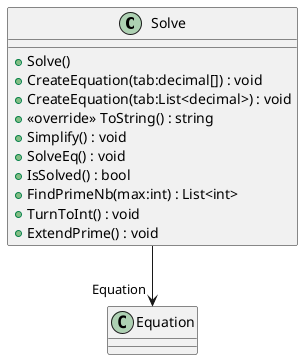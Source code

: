 @startuml
class Solve {
    + Solve()
    + CreateEquation(tab:decimal[]) : void
    + CreateEquation(tab:List<decimal>) : void
    + <<override>> ToString() : string
    + Simplify() : void
    + SolveEq() : void
    + IsSolved() : bool
    + FindPrimeNb(max:int) : List<int>
    + TurnToInt() : void
    + ExtendPrime() : void
}
Solve --> "Equation" Equation
@enduml
